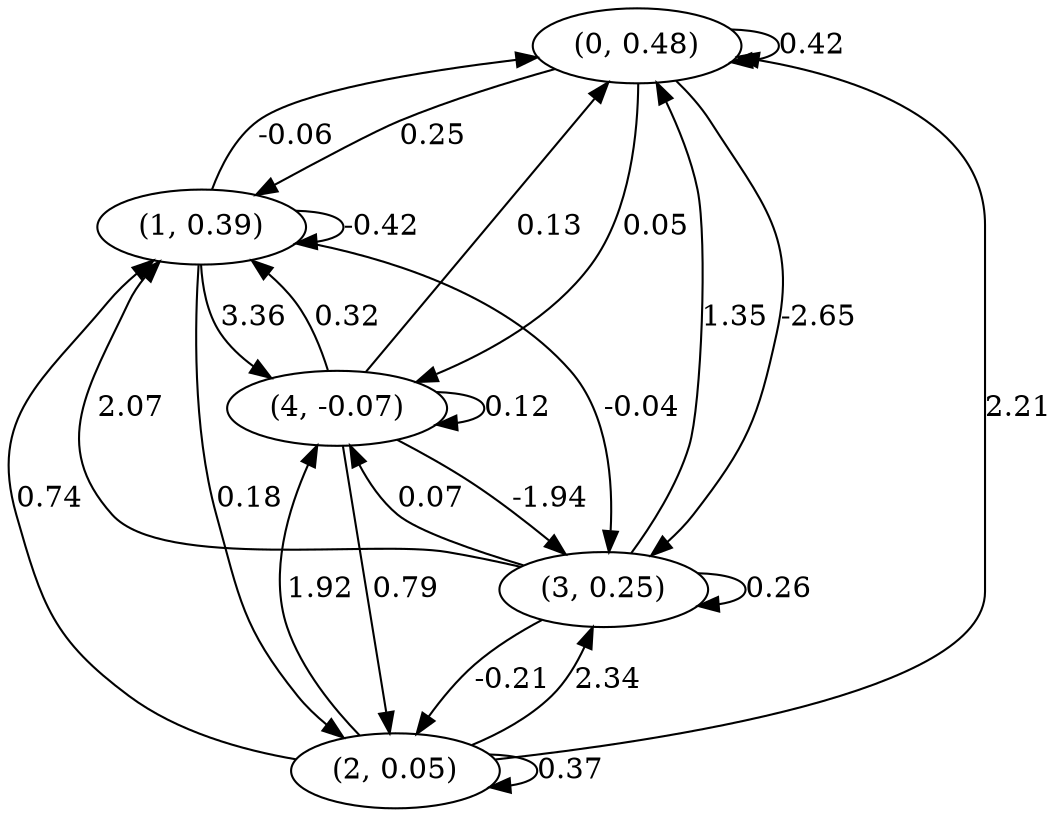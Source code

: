 digraph {
    0 [ label = "(0, 0.48)" ]
    1 [ label = "(1, 0.39)" ]
    2 [ label = "(2, 0.05)" ]
    3 [ label = "(3, 0.25)" ]
    4 [ label = "(4, -0.07)" ]
    0 -> 0 [ label = "0.42" ]
    1 -> 1 [ label = "-0.42" ]
    2 -> 2 [ label = "0.37" ]
    3 -> 3 [ label = "0.26" ]
    4 -> 4 [ label = "0.12" ]
    1 -> 0 [ label = "-0.06" ]
    2 -> 0 [ label = "2.21" ]
    3 -> 0 [ label = "1.35" ]
    4 -> 0 [ label = "0.13" ]
    0 -> 1 [ label = "0.25" ]
    2 -> 1 [ label = "0.74" ]
    3 -> 1 [ label = "2.07" ]
    4 -> 1 [ label = "0.32" ]
    1 -> 2 [ label = "0.18" ]
    3 -> 2 [ label = "-0.21" ]
    4 -> 2 [ label = "0.79" ]
    0 -> 3 [ label = "-2.65" ]
    1 -> 3 [ label = "-0.04" ]
    2 -> 3 [ label = "2.34" ]
    4 -> 3 [ label = "-1.94" ]
    0 -> 4 [ label = "0.05" ]
    1 -> 4 [ label = "3.36" ]
    2 -> 4 [ label = "1.92" ]
    3 -> 4 [ label = "0.07" ]
}

